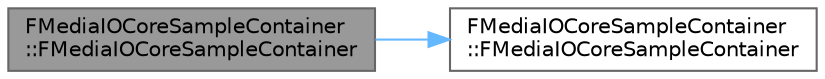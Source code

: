 digraph "FMediaIOCoreSampleContainer::FMediaIOCoreSampleContainer"
{
 // INTERACTIVE_SVG=YES
 // LATEX_PDF_SIZE
  bgcolor="transparent";
  edge [fontname=Helvetica,fontsize=10,labelfontname=Helvetica,labelfontsize=10];
  node [fontname=Helvetica,fontsize=10,shape=box,height=0.2,width=0.4];
  rankdir="LR";
  Node1 [id="Node000001",label="FMediaIOCoreSampleContainer\l::FMediaIOCoreSampleContainer",height=0.2,width=0.4,color="gray40", fillcolor="grey60", style="filled", fontcolor="black",tooltip=" "];
  Node1 -> Node2 [id="edge1_Node000001_Node000002",color="steelblue1",style="solid",tooltip=" "];
  Node2 [id="Node000002",label="FMediaIOCoreSampleContainer\l::FMediaIOCoreSampleContainer",height=0.2,width=0.4,color="grey40", fillcolor="white", style="filled",URL="$d8/df3/classFMediaIOCoreSampleContainer.html#a14846b754bd0b559184968da59ad5492",tooltip=" "];
}
